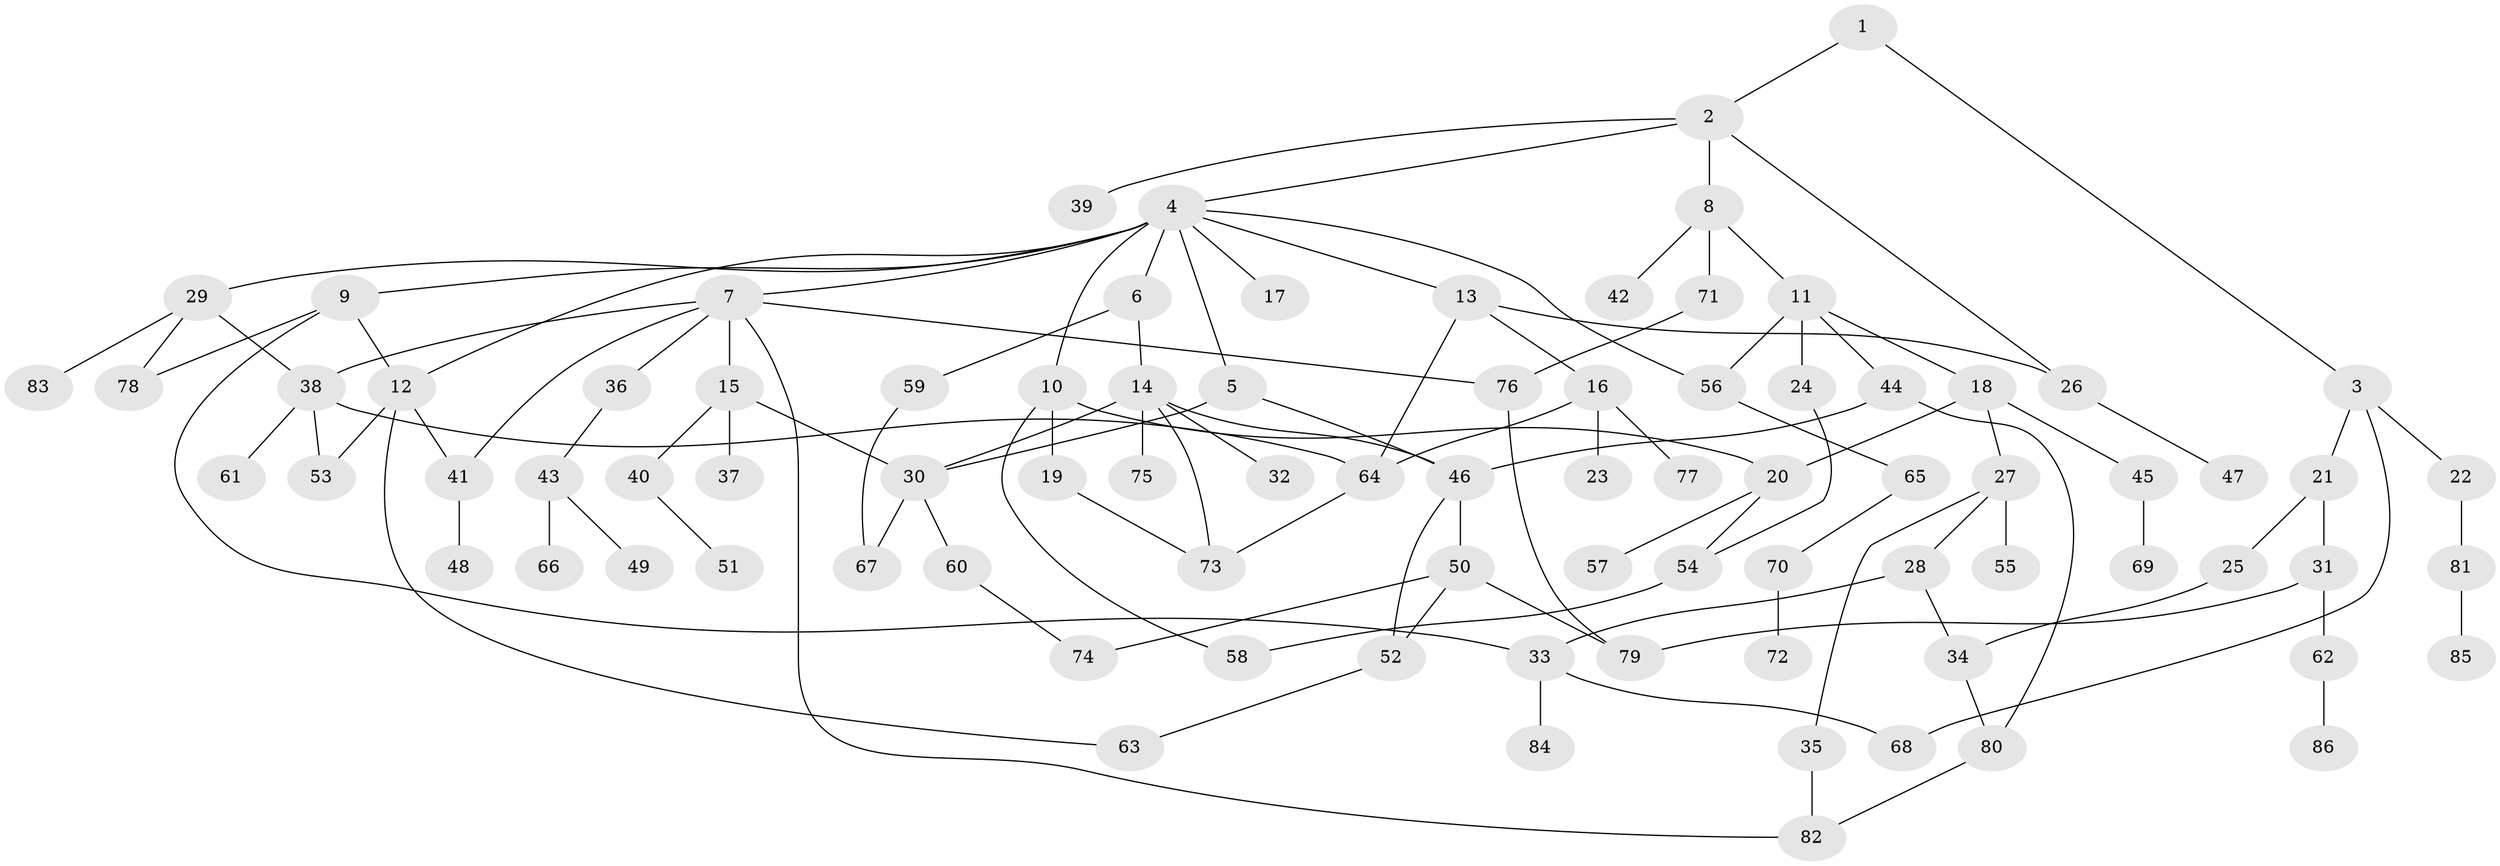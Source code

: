 // Generated by graph-tools (version 1.1) at 2025/00/03/09/25 03:00:58]
// undirected, 86 vertices, 116 edges
graph export_dot {
graph [start="1"]
  node [color=gray90,style=filled];
  1;
  2;
  3;
  4;
  5;
  6;
  7;
  8;
  9;
  10;
  11;
  12;
  13;
  14;
  15;
  16;
  17;
  18;
  19;
  20;
  21;
  22;
  23;
  24;
  25;
  26;
  27;
  28;
  29;
  30;
  31;
  32;
  33;
  34;
  35;
  36;
  37;
  38;
  39;
  40;
  41;
  42;
  43;
  44;
  45;
  46;
  47;
  48;
  49;
  50;
  51;
  52;
  53;
  54;
  55;
  56;
  57;
  58;
  59;
  60;
  61;
  62;
  63;
  64;
  65;
  66;
  67;
  68;
  69;
  70;
  71;
  72;
  73;
  74;
  75;
  76;
  77;
  78;
  79;
  80;
  81;
  82;
  83;
  84;
  85;
  86;
  1 -- 2;
  1 -- 3;
  2 -- 4;
  2 -- 8;
  2 -- 39;
  2 -- 26;
  3 -- 21;
  3 -- 22;
  3 -- 68;
  4 -- 5;
  4 -- 6;
  4 -- 7;
  4 -- 9;
  4 -- 10;
  4 -- 12;
  4 -- 13;
  4 -- 17;
  4 -- 29;
  4 -- 56;
  5 -- 46;
  5 -- 30;
  6 -- 14;
  6 -- 59;
  7 -- 15;
  7 -- 36;
  7 -- 76;
  7 -- 82;
  7 -- 41;
  7 -- 38;
  8 -- 11;
  8 -- 42;
  8 -- 71;
  9 -- 78;
  9 -- 12;
  9 -- 33;
  10 -- 19;
  10 -- 58;
  10 -- 20;
  11 -- 18;
  11 -- 24;
  11 -- 44;
  11 -- 56;
  12 -- 41;
  12 -- 63;
  12 -- 53;
  13 -- 16;
  13 -- 26;
  13 -- 64;
  14 -- 32;
  14 -- 46;
  14 -- 75;
  14 -- 73;
  14 -- 30;
  15 -- 30;
  15 -- 37;
  15 -- 40;
  16 -- 23;
  16 -- 77;
  16 -- 64;
  18 -- 20;
  18 -- 27;
  18 -- 45;
  19 -- 73;
  20 -- 54;
  20 -- 57;
  21 -- 25;
  21 -- 31;
  22 -- 81;
  24 -- 54;
  25 -- 34;
  26 -- 47;
  27 -- 28;
  27 -- 35;
  27 -- 55;
  28 -- 33;
  28 -- 34;
  29 -- 38;
  29 -- 78;
  29 -- 83;
  30 -- 60;
  30 -- 67;
  31 -- 62;
  31 -- 79;
  33 -- 68;
  33 -- 84;
  34 -- 80;
  35 -- 82;
  36 -- 43;
  38 -- 53;
  38 -- 61;
  38 -- 64;
  40 -- 51;
  41 -- 48;
  43 -- 49;
  43 -- 66;
  44 -- 80;
  44 -- 46;
  45 -- 69;
  46 -- 50;
  46 -- 52;
  50 -- 52;
  50 -- 79;
  50 -- 74;
  52 -- 63;
  54 -- 58;
  56 -- 65;
  59 -- 67;
  60 -- 74;
  62 -- 86;
  64 -- 73;
  65 -- 70;
  70 -- 72;
  71 -- 76;
  76 -- 79;
  80 -- 82;
  81 -- 85;
}
